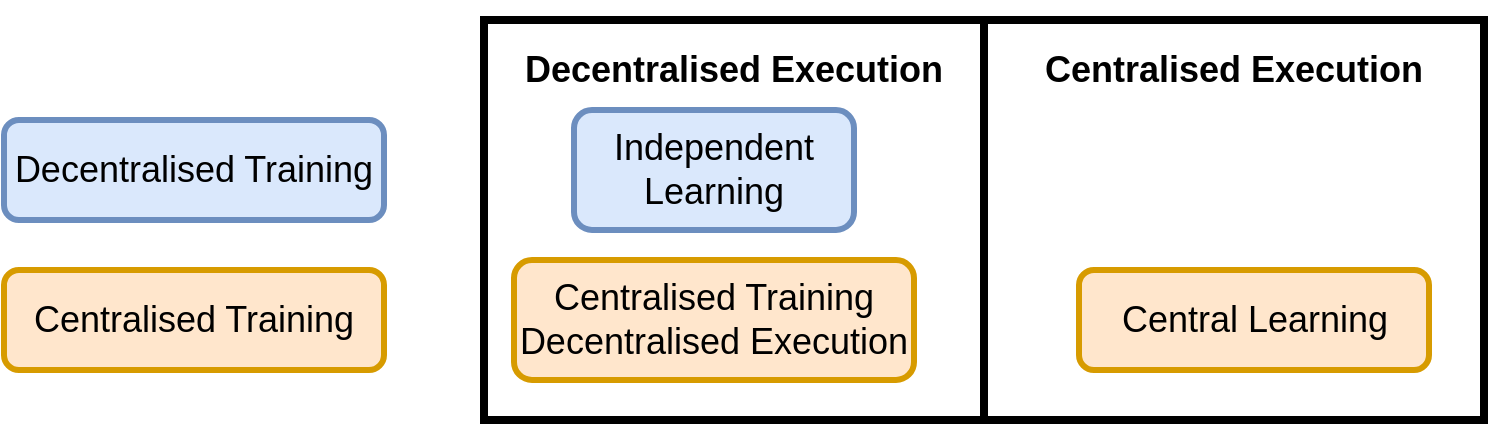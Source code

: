 <mxfile version="24.6.5" type="device">
  <diagram name="Page-1" id="z8GZelKPK6HZ9UrfianW">
    <mxGraphModel dx="1620" dy="1685" grid="1" gridSize="10" guides="1" tooltips="1" connect="1" arrows="1" fold="1" page="1" pageScale="1" pageWidth="850" pageHeight="1100" math="0" shadow="0">
      <root>
        <mxCell id="0" />
        <mxCell id="1" parent="0" />
        <mxCell id="oe5NFMV8teDHn_59ZeEc-1" value="" style="rounded=0;whiteSpace=wrap;html=1;strokeWidth=4;" parent="1" vertex="1">
          <mxGeometry x="100" y="220" width="500" height="200" as="geometry" />
        </mxCell>
        <mxCell id="oe5NFMV8teDHn_59ZeEc-3" value="" style="rounded=0;whiteSpace=wrap;html=1;strokeWidth=4;" parent="1" vertex="1">
          <mxGeometry x="100" y="220" width="250" height="200" as="geometry" />
        </mxCell>
        <mxCell id="oe5NFMV8teDHn_59ZeEc-4" value="&lt;font style=&quot;font-size: 18px;&quot;&gt;Decentralised Execution&lt;/font&gt;" style="text;html=1;align=center;verticalAlign=middle;whiteSpace=wrap;rounded=0;fontSize=30;fontStyle=1" parent="1" vertex="1">
          <mxGeometry x="115" y="210" width="220" height="60" as="geometry" />
        </mxCell>
        <mxCell id="oe5NFMV8teDHn_59ZeEc-5" value="" style="rounded=0;whiteSpace=wrap;html=1;strokeWidth=4;" parent="1" vertex="1">
          <mxGeometry x="350" y="220" width="250" height="200" as="geometry" />
        </mxCell>
        <mxCell id="oe5NFMV8teDHn_59ZeEc-6" value="&lt;font style=&quot;font-size: 18px;&quot;&gt;Centralised Execution&lt;/font&gt;" style="text;html=1;align=center;verticalAlign=middle;whiteSpace=wrap;rounded=0;fontSize=30;fontStyle=1" parent="1" vertex="1">
          <mxGeometry x="365" y="210" width="220" height="60" as="geometry" />
        </mxCell>
        <mxCell id="oe5NFMV8teDHn_59ZeEc-7" value="Independent Learning" style="rounded=1;whiteSpace=wrap;html=1;fontSize=18;strokeWidth=3;fillColor=#dae8fc;strokeColor=#6c8ebf;" parent="1" vertex="1">
          <mxGeometry x="145" y="265" width="140" height="60" as="geometry" />
        </mxCell>
        <mxCell id="oe5NFMV8teDHn_59ZeEc-9" value="Centralised Training Decentralised Execution" style="rounded=1;whiteSpace=wrap;html=1;fontSize=18;strokeWidth=3;fillColor=#ffe6cc;strokeColor=#d79b00;" parent="1" vertex="1">
          <mxGeometry x="115" y="340" width="200" height="60" as="geometry" />
        </mxCell>
        <mxCell id="oe5NFMV8teDHn_59ZeEc-10" value="Central Learning" style="rounded=1;whiteSpace=wrap;html=1;fontSize=18;strokeWidth=3;fillColor=#ffe6cc;strokeColor=#d79b00;" parent="1" vertex="1">
          <mxGeometry x="397.5" y="345" width="175" height="50" as="geometry" />
        </mxCell>
        <mxCell id="oe5NFMV8teDHn_59ZeEc-11" value="Centralised Training" style="rounded=1;whiteSpace=wrap;html=1;fontSize=18;strokeWidth=3;fillColor=#ffe6cc;strokeColor=#d79b00;" parent="1" vertex="1">
          <mxGeometry x="-140" y="345" width="190" height="50" as="geometry" />
        </mxCell>
        <mxCell id="oe5NFMV8teDHn_59ZeEc-12" value="Decentralised Training" style="rounded=1;whiteSpace=wrap;html=1;fontSize=18;strokeWidth=3;fillColor=#dae8fc;strokeColor=#6c8ebf;" parent="1" vertex="1">
          <mxGeometry x="-140" y="270" width="190" height="50" as="geometry" />
        </mxCell>
      </root>
    </mxGraphModel>
  </diagram>
</mxfile>

